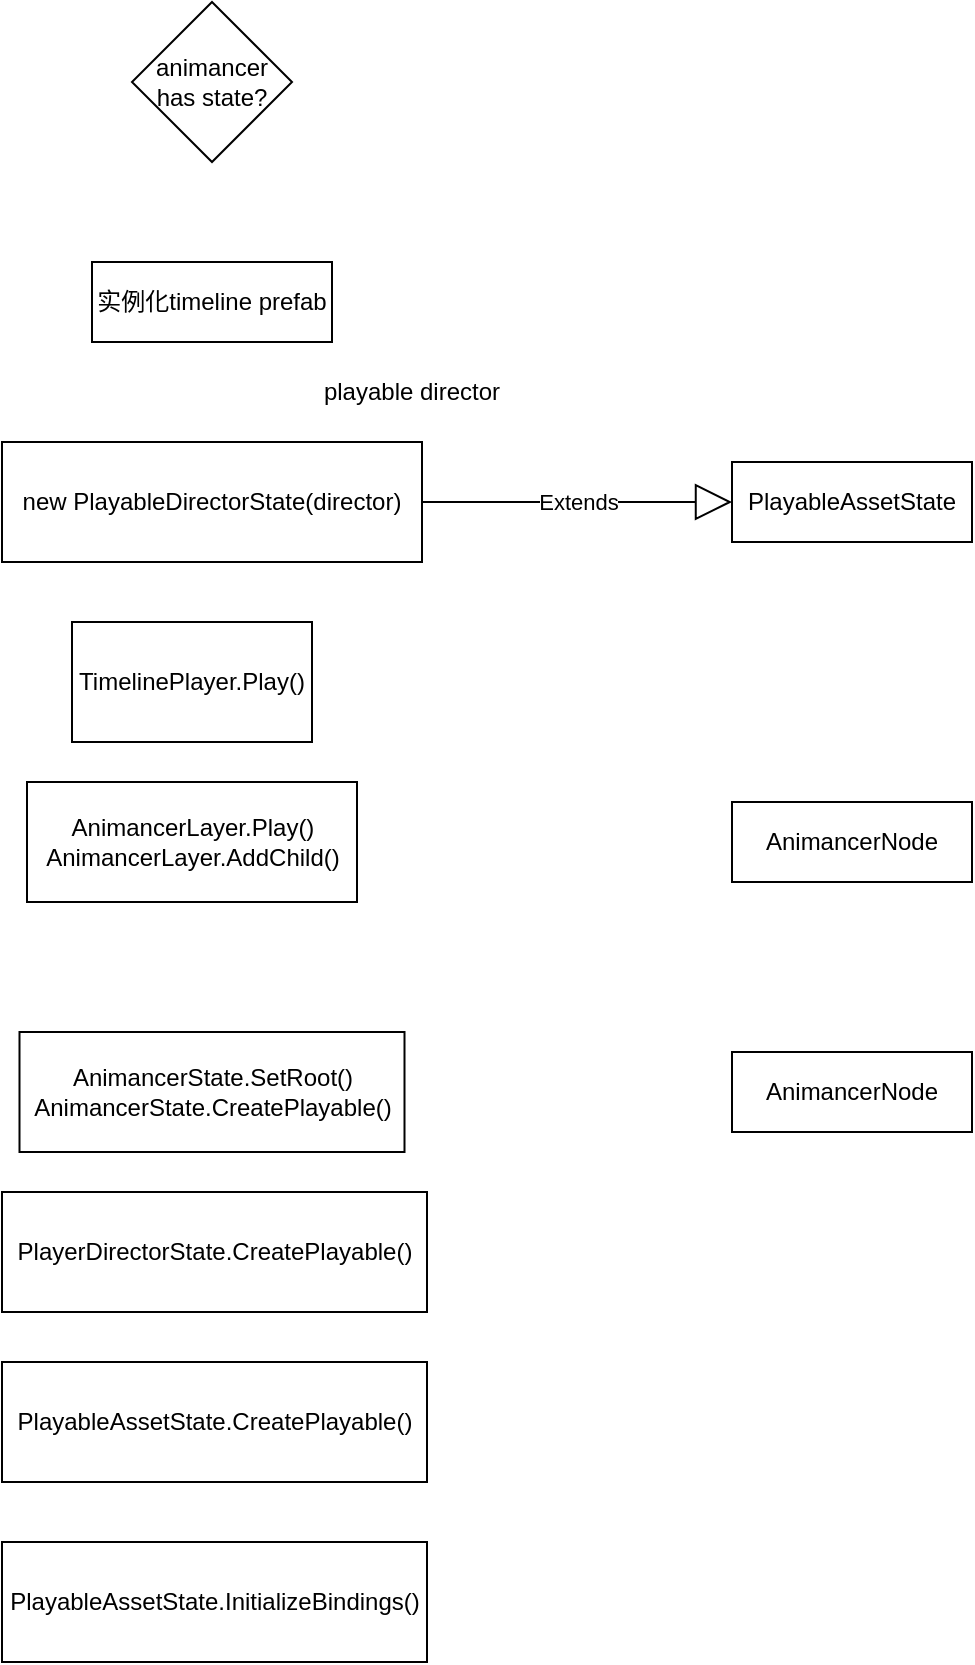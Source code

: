 <mxfile version="20.8.0" type="github">
  <diagram id="QuBxBVyg3yb5x31W8UEh" name="第 1 页">
    <mxGraphModel dx="806" dy="2316" grid="1" gridSize="10" guides="1" tooltips="1" connect="1" arrows="1" fold="1" page="1" pageScale="1" pageWidth="827" pageHeight="1169" math="0" shadow="0">
      <root>
        <mxCell id="0" />
        <mxCell id="1" parent="0" />
        <mxCell id="crWrlkVpCGIaqCY60VN8-1" value="实例化timeline prefab" style="rounded=0;whiteSpace=wrap;html=1;" vertex="1" parent="1">
          <mxGeometry x="160" y="90" width="120" height="40" as="geometry" />
        </mxCell>
        <mxCell id="crWrlkVpCGIaqCY60VN8-2" value="playable director" style="text;html=1;strokeColor=none;fillColor=none;align=center;verticalAlign=middle;whiteSpace=wrap;rounded=0;" vertex="1" parent="1">
          <mxGeometry x="240" y="140" width="160" height="30" as="geometry" />
        </mxCell>
        <mxCell id="crWrlkVpCGIaqCY60VN8-3" value="new PlayableDirectorState(director)" style="rounded=0;whiteSpace=wrap;html=1;" vertex="1" parent="1">
          <mxGeometry x="115" y="180" width="210" height="60" as="geometry" />
        </mxCell>
        <mxCell id="crWrlkVpCGIaqCY60VN8-5" value="Extends" style="endArrow=block;endSize=16;endFill=0;html=1;rounded=0;exitX=1;exitY=0.5;exitDx=0;exitDy=0;entryX=0;entryY=0.5;entryDx=0;entryDy=0;" edge="1" parent="1" source="crWrlkVpCGIaqCY60VN8-3" target="crWrlkVpCGIaqCY60VN8-6">
          <mxGeometry width="160" relative="1" as="geometry">
            <mxPoint x="420" y="250" as="sourcePoint" />
            <mxPoint x="480" y="210" as="targetPoint" />
          </mxGeometry>
        </mxCell>
        <mxCell id="crWrlkVpCGIaqCY60VN8-6" value="PlayableAssetState" style="rounded=0;whiteSpace=wrap;html=1;" vertex="1" parent="1">
          <mxGeometry x="480" y="190" width="120" height="40" as="geometry" />
        </mxCell>
        <mxCell id="crWrlkVpCGIaqCY60VN8-7" value="animancer has state?" style="rhombus;whiteSpace=wrap;html=1;" vertex="1" parent="1">
          <mxGeometry x="180" y="-40" width="80" height="80" as="geometry" />
        </mxCell>
        <mxCell id="crWrlkVpCGIaqCY60VN8-9" value="TimelinePlayer.Play()" style="rounded=0;whiteSpace=wrap;html=1;" vertex="1" parent="1">
          <mxGeometry x="150" y="270" width="120" height="60" as="geometry" />
        </mxCell>
        <mxCell id="crWrlkVpCGIaqCY60VN8-10" value="AnimancerNode" style="rounded=0;whiteSpace=wrap;html=1;" vertex="1" parent="1">
          <mxGeometry x="480" y="360" width="120" height="40" as="geometry" />
        </mxCell>
        <mxCell id="crWrlkVpCGIaqCY60VN8-11" value="AnimancerLayer.Play()&lt;br&gt;AnimancerLayer.AddChild()" style="rounded=0;whiteSpace=wrap;html=1;" vertex="1" parent="1">
          <mxGeometry x="127.5" y="350" width="165" height="60" as="geometry" />
        </mxCell>
        <mxCell id="crWrlkVpCGIaqCY60VN8-12" value="AnimancerState.SetRoot()&lt;br&gt;AnimancerState.CreatePlayable()" style="rounded=0;whiteSpace=wrap;html=1;" vertex="1" parent="1">
          <mxGeometry x="123.75" y="475" width="192.5" height="60" as="geometry" />
        </mxCell>
        <mxCell id="crWrlkVpCGIaqCY60VN8-13" value="AnimancerNode" style="rounded=0;whiteSpace=wrap;html=1;" vertex="1" parent="1">
          <mxGeometry x="480" y="485" width="120" height="40" as="geometry" />
        </mxCell>
        <mxCell id="crWrlkVpCGIaqCY60VN8-14" value="PlayerDirectorState.CreatePlayable()" style="rounded=0;whiteSpace=wrap;html=1;" vertex="1" parent="1">
          <mxGeometry x="115" y="555" width="212.5" height="60" as="geometry" />
        </mxCell>
        <mxCell id="crWrlkVpCGIaqCY60VN8-15" value="PlayableAssetState.CreatePlayable()" style="rounded=0;whiteSpace=wrap;html=1;" vertex="1" parent="1">
          <mxGeometry x="115" y="640" width="212.5" height="60" as="geometry" />
        </mxCell>
        <mxCell id="crWrlkVpCGIaqCY60VN8-16" value="PlayableAssetState.InitializeBindings()" style="rounded=0;whiteSpace=wrap;html=1;" vertex="1" parent="1">
          <mxGeometry x="115" y="730" width="212.5" height="60" as="geometry" />
        </mxCell>
      </root>
    </mxGraphModel>
  </diagram>
</mxfile>
